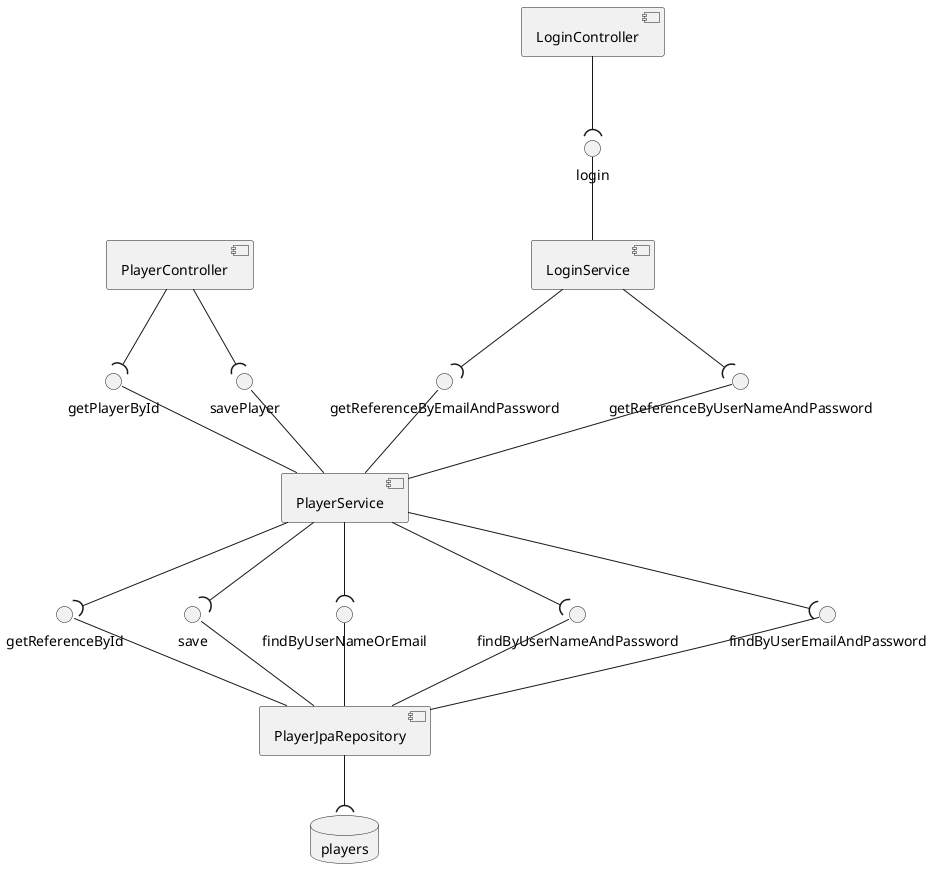 @startuml
database "players"
[PlayerController] --(getPlayerById
[PlayerController] --(savePlayer
[LoginController] --(login

[PlayerService] --(getReferenceById
[LoginService] --(getReferenceByEmailAndPassword
[LoginService] --(getReferenceByUserNameAndPassword
login -- [LoginService]
[PlayerService] --(save
[PlayerService] --(findByUserNameOrEmail
[PlayerService] --(findByUserNameAndPassword
[PlayerService] --(findByUserEmailAndPassword

getPlayerById -- [PlayerService]
savePlayer -- [PlayerService]
getReferenceByUserNameAndPassword -- [PlayerService]
getReferenceByEmailAndPassword -- [PlayerService]



[PlayerJpaRepository] --("players"
getReferenceById -- [PlayerJpaRepository]
save -- [PlayerJpaRepository]
findByUserNameOrEmail -- [PlayerJpaRepository]
findByUserEmailAndPassword -- [PlayerJpaRepository]
findByUserNameAndPassword -- [PlayerJpaRepository]

@enduml